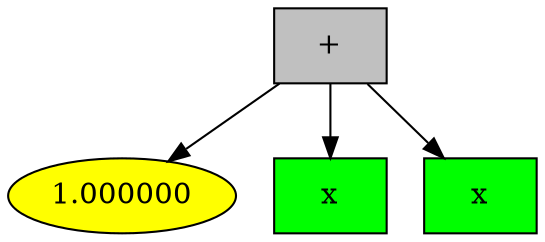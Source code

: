 digraph G {
1 [style = filled, label="+", shape = box, fillcolor="grey"];
1->0;
0 [style = filled, label="1.000000", fillcolor="yellow"];
1->2;
2 [style = filled, label="x", shape = box, fillcolor="green"];
1->3;
3 [style = filled, label="x", shape = box, fillcolor="green"];

}
